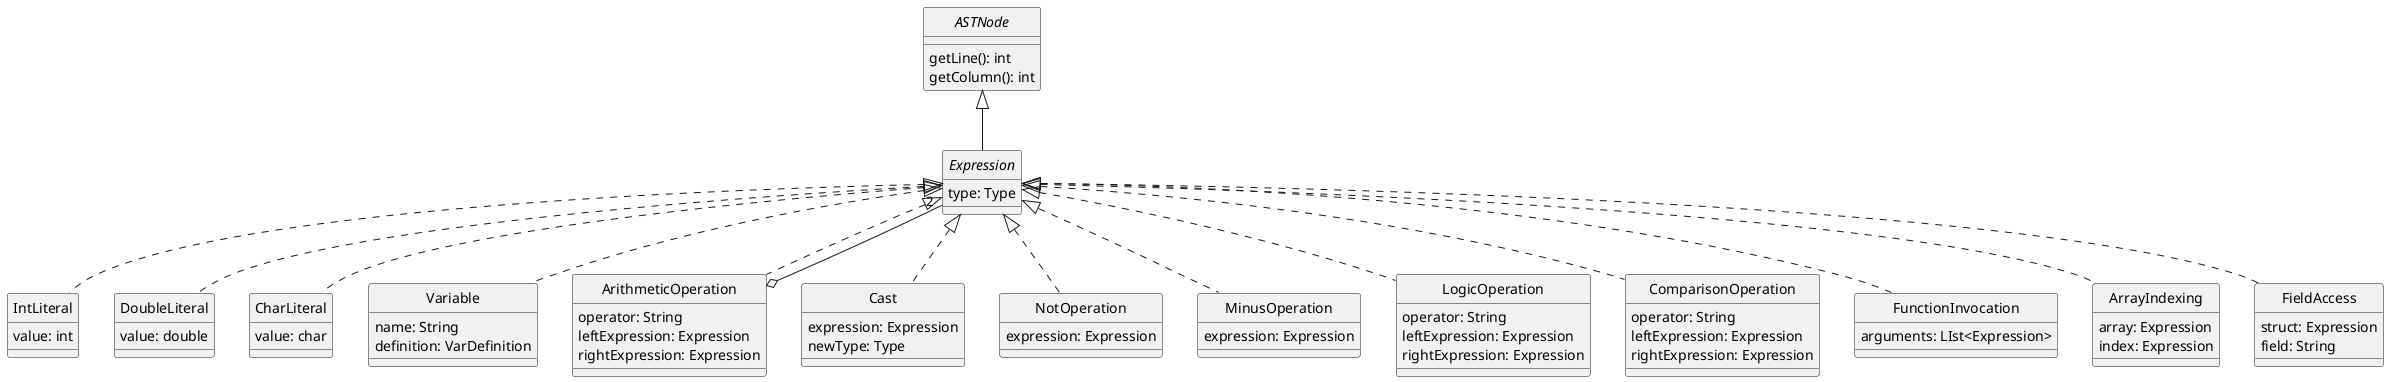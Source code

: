 @startuml Expressions
skinparam style strictuml
skinparam monochrome true


interface ASTNode {
    getLine(): int
    getColumn(): int
}

interface Expression {
    type: Type
}
ASTNode <|-- Expression


class IntLiteral {
    value: int
}
Expression <|.. IntLiteral


class DoubleLiteral {
    value: double
}
Expression <|.. DoubleLiteral


class CharLiteral {
    value: char
}
Expression <|.. CharLiteral


class Variable {
    name: String
    definition: VarDefinition
}
Expression <|.. Variable


class ArithmeticOperation {
    operator: String
    leftExpression: Expression
    rightExpression: Expression
}
Expression <|.. ArithmeticOperation
ArithmeticOperation o-- "2" Expression


' La conversión explícita a tipos simples se podrá realizar usando la palabra clave as
class Cast {
    expression: Expression
    newType: Type   /'Tiene que ser de tipo simple'/
}
Expression <|.. Cast


' Las operaciones NOT y MINUS no se ponen en la misma clase
class NotOperation {
    ' No necesita especificar el operador
    expression: Expression
}
Expression <|.. NotOperation


class MinusOperation {
    ' No necesita especificar el operador
    expression: Expression
}
Expression <|.. MinusOperation


' Operaciones de comparación y lógicas no son iguales
class LogicOperation {
    operator: String
    leftExpression: Expression
    rightExpression: Expression
}
Expression <|.. LogicOperation


class ComparisonOperation {
    operator: String
    leftExpression: Expression
    rightExpression: Expression
}
Expression <|.. ComparisonOperation


' Una función puede no devolver nada, tiene tipo de retorno Void
' Se puede invocar a una función y no almacenar lo que devuelve
' Sea como sea, devuelve algo, así que es una expresión
class FunctionInvocation {
    arguments: LIst<Expression>
}
Expression <|.. FunctionInvocation


class ArrayIndexing {
    array: Expression       /'TODO qué tipo es'/
    index: Expression
}
Expression <|.. ArrayIndexing


class FieldAccess {
    struct: Expression      /'TODO qué tipo es'/
    field: String
}
Expression <|.. FieldAccess


@enduml
